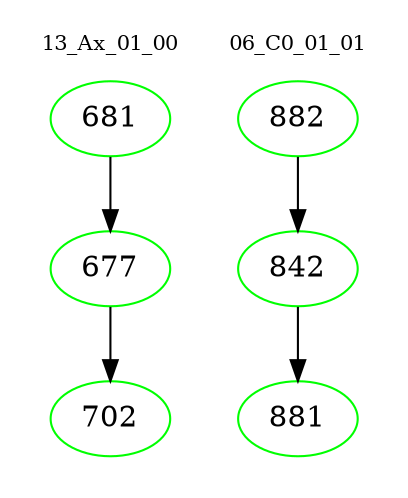 digraph{
subgraph cluster_0 {
color = white
label = "13_Ax_01_00";
fontsize=10;
T0_681 [label="681", color="green"]
T0_681 -> T0_677 [color="black"]
T0_677 [label="677", color="green"]
T0_677 -> T0_702 [color="black"]
T0_702 [label="702", color="green"]
}
subgraph cluster_1 {
color = white
label = "06_C0_01_01";
fontsize=10;
T1_882 [label="882", color="green"]
T1_882 -> T1_842 [color="black"]
T1_842 [label="842", color="green"]
T1_842 -> T1_881 [color="black"]
T1_881 [label="881", color="green"]
}
}

